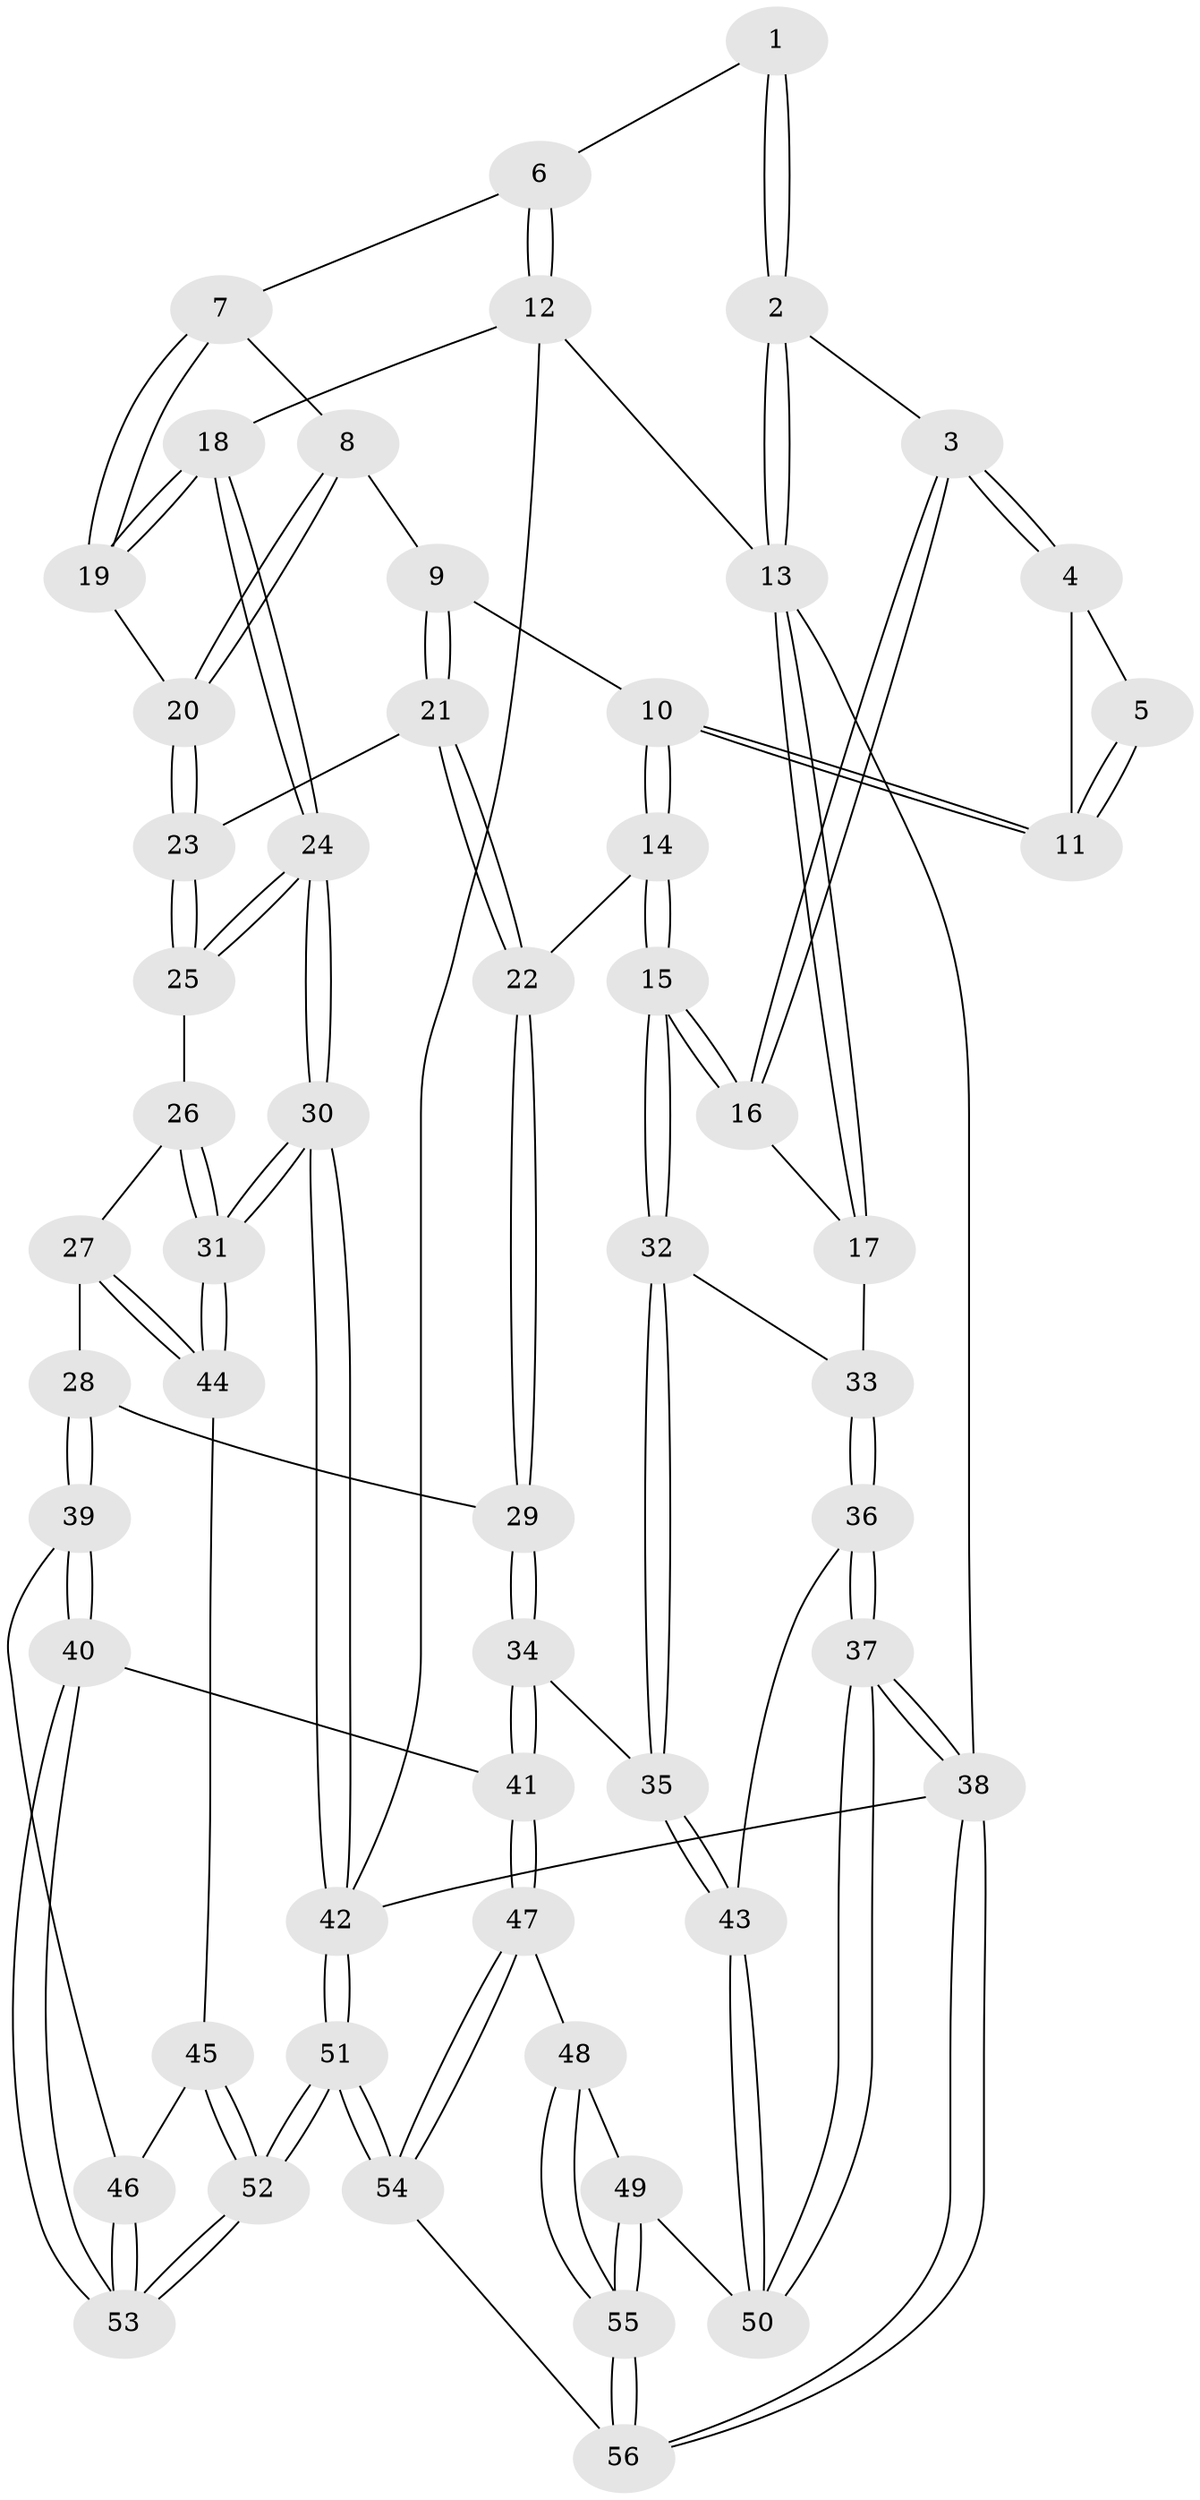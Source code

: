 // coarse degree distribution, {3: 0.23333333333333334, 5: 0.13333333333333333, 4: 0.5, 7: 0.03333333333333333, 6: 0.1}
// Generated by graph-tools (version 1.1) at 2025/52/02/27/25 19:52:41]
// undirected, 56 vertices, 137 edges
graph export_dot {
graph [start="1"]
  node [color=gray90,style=filled];
  1 [pos="+0.6236580076526593+0"];
  2 [pos="+0.016271757651688378+0"];
  3 [pos="+0.19153493080982056+0.010533402073168803"];
  4 [pos="+0.3005289277182488+0.0524792647441895"];
  5 [pos="+0.5310256819252178+0"];
  6 [pos="+0.7683748256339091+0"];
  7 [pos="+0.7074207354939098+0.14553956504954857"];
  8 [pos="+0.6968983292514701+0.16517715975895755"];
  9 [pos="+0.6612135082994514+0.18831647381910827"];
  10 [pos="+0.4762150838558953+0.18331007280976452"];
  11 [pos="+0.44119037820354884+0.11322779198231121"];
  12 [pos="+1+0"];
  13 [pos="+0+0"];
  14 [pos="+0.31336670738067957+0.4284676900954686"];
  15 [pos="+0.287585561131286+0.4341146275995511"];
  16 [pos="+0.20698187936173162+0.15716784894191596"];
  17 [pos="+0+0.35548095404140817"];
  18 [pos="+1+0.2509530127789352"];
  19 [pos="+1+0.2572872835413468"];
  20 [pos="+0.8085919164041743+0.3376575341345159"];
  21 [pos="+0.5991242298334074+0.3885011953707352"];
  22 [pos="+0.48674876912841775+0.46439212620703274"];
  23 [pos="+0.7871034007407669+0.4451357786755575"];
  24 [pos="+1+0.4872972640358521"];
  25 [pos="+0.8017610435547095+0.4773144078107116"];
  26 [pos="+0.7893148177482413+0.5078191512685554"];
  27 [pos="+0.7126514507642899+0.6241329780477373"];
  28 [pos="+0.5890372108678646+0.5975668877642658"];
  29 [pos="+0.5867257481092832+0.5961422949697927"];
  30 [pos="+1+0.8757765669573735"];
  31 [pos="+1+0.8494173549091459"];
  32 [pos="+0.22857230815947968+0.48971941098857197"];
  33 [pos="+0+0.41774365328407687"];
  34 [pos="+0.4550201093901375+0.7133652913328811"];
  35 [pos="+0.23243800953477958+0.6156409393109228"];
  36 [pos="+0+0.6228011547775457"];
  37 [pos="+0+1"];
  38 [pos="+0+1"];
  39 [pos="+0.5562885130830233+0.8091692091760732"];
  40 [pos="+0.5182281912485306+0.8275432774391962"];
  41 [pos="+0.5026128910547206+0.8317510909306887"];
  42 [pos="+1+1"];
  43 [pos="+0.20624067950393749+0.7138781935315828"];
  44 [pos="+0.7543843709430873+0.7098525627786255"];
  45 [pos="+0.6938526286798143+0.7862277814203389"];
  46 [pos="+0.6040147595829957+0.8106689512658147"];
  47 [pos="+0.4787300498897618+0.8582045001683662"];
  48 [pos="+0.41753500722521264+0.8543627679924632"];
  49 [pos="+0.2828332019484615+0.8188161784901775"];
  50 [pos="+0.20259451533002+0.7312947782984541"];
  51 [pos="+0.7995457522461009+1"];
  52 [pos="+0.7685460066360145+1"];
  53 [pos="+0.66852789961962+0.9817089527186432"];
  54 [pos="+0.5197365199262348+1"];
  55 [pos="+0.3022312858009134+1"];
  56 [pos="+0.29837139947327945+1"];
  1 -- 2;
  1 -- 2;
  1 -- 6;
  2 -- 3;
  2 -- 13;
  2 -- 13;
  3 -- 4;
  3 -- 4;
  3 -- 16;
  3 -- 16;
  4 -- 5;
  4 -- 11;
  5 -- 11;
  5 -- 11;
  6 -- 7;
  6 -- 12;
  6 -- 12;
  7 -- 8;
  7 -- 19;
  7 -- 19;
  8 -- 9;
  8 -- 20;
  8 -- 20;
  9 -- 10;
  9 -- 21;
  9 -- 21;
  10 -- 11;
  10 -- 11;
  10 -- 14;
  10 -- 14;
  12 -- 13;
  12 -- 18;
  12 -- 42;
  13 -- 17;
  13 -- 17;
  13 -- 38;
  14 -- 15;
  14 -- 15;
  14 -- 22;
  15 -- 16;
  15 -- 16;
  15 -- 32;
  15 -- 32;
  16 -- 17;
  17 -- 33;
  18 -- 19;
  18 -- 19;
  18 -- 24;
  18 -- 24;
  19 -- 20;
  20 -- 23;
  20 -- 23;
  21 -- 22;
  21 -- 22;
  21 -- 23;
  22 -- 29;
  22 -- 29;
  23 -- 25;
  23 -- 25;
  24 -- 25;
  24 -- 25;
  24 -- 30;
  24 -- 30;
  25 -- 26;
  26 -- 27;
  26 -- 31;
  26 -- 31;
  27 -- 28;
  27 -- 44;
  27 -- 44;
  28 -- 29;
  28 -- 39;
  28 -- 39;
  29 -- 34;
  29 -- 34;
  30 -- 31;
  30 -- 31;
  30 -- 42;
  30 -- 42;
  31 -- 44;
  31 -- 44;
  32 -- 33;
  32 -- 35;
  32 -- 35;
  33 -- 36;
  33 -- 36;
  34 -- 35;
  34 -- 41;
  34 -- 41;
  35 -- 43;
  35 -- 43;
  36 -- 37;
  36 -- 37;
  36 -- 43;
  37 -- 38;
  37 -- 38;
  37 -- 50;
  37 -- 50;
  38 -- 56;
  38 -- 56;
  38 -- 42;
  39 -- 40;
  39 -- 40;
  39 -- 46;
  40 -- 41;
  40 -- 53;
  40 -- 53;
  41 -- 47;
  41 -- 47;
  42 -- 51;
  42 -- 51;
  43 -- 50;
  43 -- 50;
  44 -- 45;
  45 -- 46;
  45 -- 52;
  45 -- 52;
  46 -- 53;
  46 -- 53;
  47 -- 48;
  47 -- 54;
  47 -- 54;
  48 -- 49;
  48 -- 55;
  48 -- 55;
  49 -- 50;
  49 -- 55;
  49 -- 55;
  51 -- 52;
  51 -- 52;
  51 -- 54;
  51 -- 54;
  52 -- 53;
  52 -- 53;
  54 -- 56;
  55 -- 56;
  55 -- 56;
}
